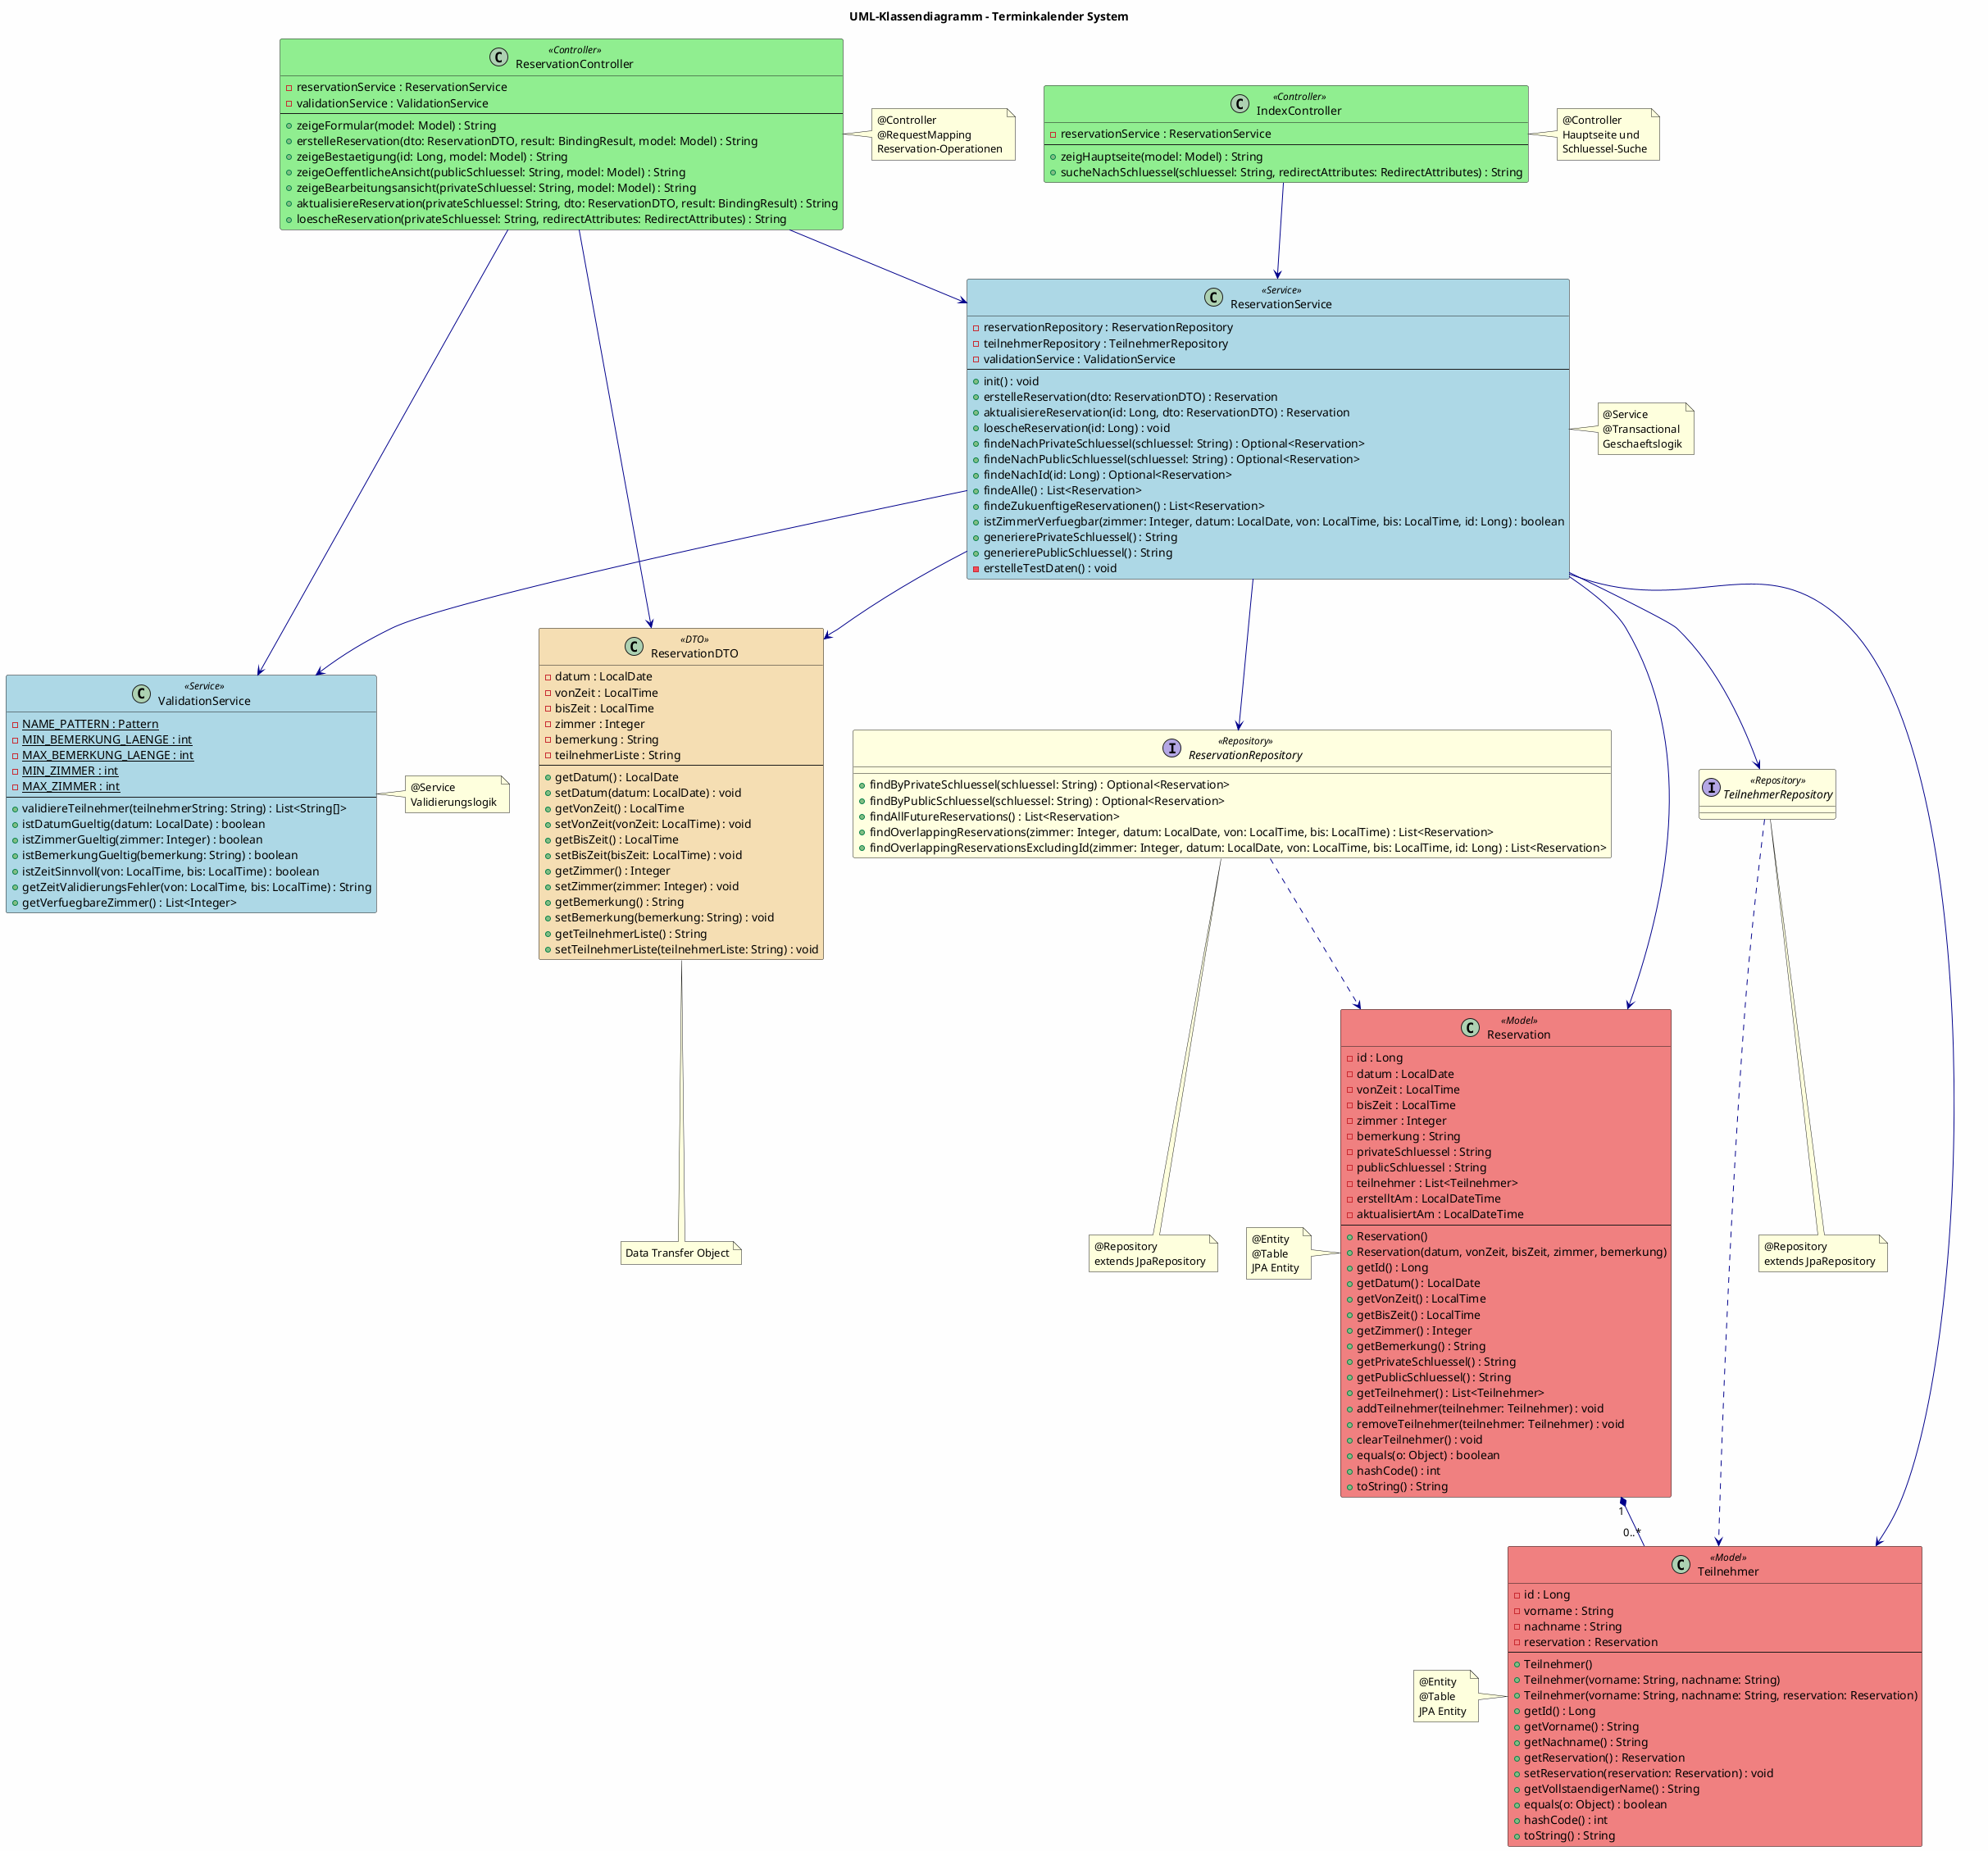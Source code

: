 @startuml Klassendiagramm_Terminkalender
!pragma charset UTF-8

title UML-Klassendiagramm - Terminkalender System
skinparam backgroundColor #FEFEFE
skinparam class {
  BackgroundColor<<Controller>> LightGreen
  BackgroundColor<<Service>> LightBlue
  BackgroundColor<<Repository>> LightYellow
  BackgroundColor<<Model>> LightCoral
  BackgroundColor<<DTO>> Wheat
  ArrowColor DarkBlue
}

' ==================== CONTROLLERS ====================

class IndexController <<Controller>> {
  - reservationService : ReservationService
  --
  + zeigHauptseite(model: Model) : String
  + sucheNachSchluessel(schluessel: String, redirectAttributes: RedirectAttributes) : String
}

class ReservationController <<Controller>> {
  - reservationService : ReservationService
  - validationService : ValidationService
  --
  + zeigeFormular(model: Model) : String
  + erstelleReservation(dto: ReservationDTO, result: BindingResult, model: Model) : String
  + zeigeBestaetigung(id: Long, model: Model) : String
  + zeigeOeffentlicheAnsicht(publicSchluessel: String, model: Model) : String
  + zeigeBearbeitungsansicht(privateSchluessel: String, model: Model) : String
  + aktualisiereReservation(privateSchluessel: String, dto: ReservationDTO, result: BindingResult) : String
  + loescheReservation(privateSchluessel: String, redirectAttributes: RedirectAttributes) : String
}

' ==================== SERVICES ====================

class ReservationService <<Service>> {
  - reservationRepository : ReservationRepository
  - teilnehmerRepository : TeilnehmerRepository
  - validationService : ValidationService
  --
  + init() : void
  + erstelleReservation(dto: ReservationDTO) : Reservation
  + aktualisiereReservation(id: Long, dto: ReservationDTO) : Reservation
  + loescheReservation(id: Long) : void
  + findeNachPrivateSchluessel(schluessel: String) : Optional<Reservation>
  + findeNachPublicSchluessel(schluessel: String) : Optional<Reservation>
  + findeNachId(id: Long) : Optional<Reservation>
  + findeAlle() : List<Reservation>
  + findeZukuenftigeReservationen() : List<Reservation>
  + istZimmerVerfuegbar(zimmer: Integer, datum: LocalDate, von: LocalTime, bis: LocalTime, id: Long) : boolean
  + generierePrivateSchluessel() : String
  + generierePublicSchluessel() : String
  - erstelleTestDaten() : void
}

class ValidationService <<Service>> {
  - {static} NAME_PATTERN : Pattern
  - {static} MIN_BEMERKUNG_LAENGE : int
  - {static} MAX_BEMERKUNG_LAENGE : int
  - {static} MIN_ZIMMER : int
  - {static} MAX_ZIMMER : int
  --
  + validiereTeilnehmer(teilnehmerString: String) : List<String[]>
  + istDatumGueltig(datum: LocalDate) : boolean
  + istZimmerGueltig(zimmer: Integer) : boolean
  + istBemerkungGueltig(bemerkung: String) : boolean
  + istZeitSinnvoll(von: LocalTime, bis: LocalTime) : boolean
  + getZeitValidierungsFehler(von: LocalTime, bis: LocalTime) : String
  + getVerfuegbareZimmer() : List<Integer>
}

' ==================== REPOSITORIES ====================

interface ReservationRepository <<Repository>> {
  + findByPrivateSchluessel(schluessel: String) : Optional<Reservation>
  + findByPublicSchluessel(schluessel: String) : Optional<Reservation>
  + findAllFutureReservations() : List<Reservation>
  + findOverlappingReservations(zimmer: Integer, datum: LocalDate, von: LocalTime, bis: LocalTime) : List<Reservation>
  + findOverlappingReservationsExcludingId(zimmer: Integer, datum: LocalDate, von: LocalTime, bis: LocalTime, id: Long) : List<Reservation>
}

interface TeilnehmerRepository <<Repository>> {
}

' ==================== MODELS ====================

class Reservation <<Model>> {
  - id : Long
  - datum : LocalDate
  - vonZeit : LocalTime
  - bisZeit : LocalTime
  - zimmer : Integer
  - bemerkung : String
  - privateSchluessel : String
  - publicSchluessel : String
  - teilnehmer : List<Teilnehmer>
  - erstelltAm : LocalDateTime
  - aktualisiertAm : LocalDateTime
  --
  + Reservation()
  + Reservation(datum, vonZeit, bisZeit, zimmer, bemerkung)
  + getId() : Long
  + getDatum() : LocalDate
  + getVonZeit() : LocalTime
  + getBisZeit() : LocalTime
  + getZimmer() : Integer
  + getBemerkung() : String
  + getPrivateSchluessel() : String
  + getPublicSchluessel() : String
  + getTeilnehmer() : List<Teilnehmer>
  + addTeilnehmer(teilnehmer: Teilnehmer) : void
  + removeTeilnehmer(teilnehmer: Teilnehmer) : void
  + clearTeilnehmer() : void
  + equals(o: Object) : boolean
  + hashCode() : int
  + toString() : String
}

class Teilnehmer <<Model>> {
  - id : Long
  - vorname : String
  - nachname : String
  - reservation : Reservation
  --
  + Teilnehmer()
  + Teilnehmer(vorname: String, nachname: String)
  + Teilnehmer(vorname: String, nachname: String, reservation: Reservation)
  + getId() : Long
  + getVorname() : String
  + getNachname() : String
  + getReservation() : Reservation
  + setReservation(reservation: Reservation) : void
  + getVollstaendigerName() : String
  + equals(o: Object) : boolean
  + hashCode() : int
  + toString() : String
}

' ==================== DTO ====================

class ReservationDTO <<DTO>> {
  - datum : LocalDate
  - vonZeit : LocalTime
  - bisZeit : LocalTime
  - zimmer : Integer
  - bemerkung : String
  - teilnehmerListe : String
  --
  + getDatum() : LocalDate
  + setDatum(datum: LocalDate) : void
  + getVonZeit() : LocalTime
  + setVonZeit(vonZeit: LocalTime) : void
  + getBisZeit() : LocalTime
  + setBisZeit(bisZeit: LocalTime) : void
  + getZimmer() : Integer
  + setZimmer(zimmer: Integer) : void
  + getBemerkung() : String
  + setBemerkung(bemerkung: String) : void
  + getTeilnehmerListe() : String
  + setTeilnehmerListe(teilnehmerListe: String) : void
}

' ==================== RELATIONSHIPS ====================

IndexController --> ReservationService
ReservationController --> ReservationService
ReservationController --> ValidationService
ReservationController --> ReservationDTO

ReservationService --> ReservationRepository
ReservationService --> TeilnehmerRepository
ReservationService --> ValidationService
ReservationService --> Reservation
ReservationService --> Teilnehmer
ReservationService --> ReservationDTO

ReservationRepository ..> Reservation
TeilnehmerRepository ..> Teilnehmer

Reservation "1" *-- "0..*" Teilnehmer

' ==================== NOTES ====================

note right of IndexController
  @Controller
  Hauptseite und
  Schluessel-Suche
end note

note right of ReservationController
  @Controller
  @RequestMapping
  Reservation-Operationen
end note

note right of ReservationService
  @Service
  @Transactional
  Geschaeftslogik
end note

note right of ValidationService
  @Service
  Validierungslogik
end note

note bottom of ReservationRepository
  @Repository
  extends JpaRepository
end note

note bottom of TeilnehmerRepository
  @Repository
  extends JpaRepository
end note

note left of Reservation
  @Entity
  @Table
  JPA Entity
end note

note left of Teilnehmer
  @Entity
  @Table
  JPA Entity
end note

note bottom of ReservationDTO
  Data Transfer Object
end note

@enduml